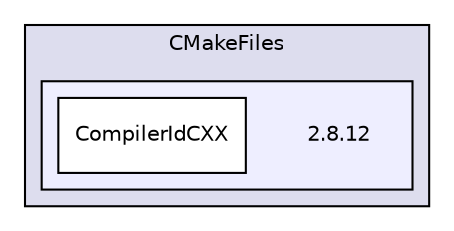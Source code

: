 digraph "2.8.12" {
  compound=true
  node [ fontsize="10", fontname="Helvetica"];
  edge [ labelfontsize="10", labelfontname="Helvetica"];
  subgraph clusterdir_b18f13ba0724a61ec7012cd5d5ee95e3 {
    graph [ bgcolor="#ddddee", pencolor="black", label="CMakeFiles" fontname="Helvetica", fontsize="10", URL="dir_b18f13ba0724a61ec7012cd5d5ee95e3.html"]
  subgraph clusterdir_e5b5d54db97933be8b19622e9c1ffb8b {
    graph [ bgcolor="#eeeeff", pencolor="black", label="" URL="dir_e5b5d54db97933be8b19622e9c1ffb8b.html"];
    dir_e5b5d54db97933be8b19622e9c1ffb8b [shape=plaintext label="2.8.12"];
    dir_99bb2ef9d6970364e5beee6966865bd8 [shape=box label="CompilerIdCXX" color="black" fillcolor="white" style="filled" URL="dir_99bb2ef9d6970364e5beee6966865bd8.html"];
  }
  }
}

